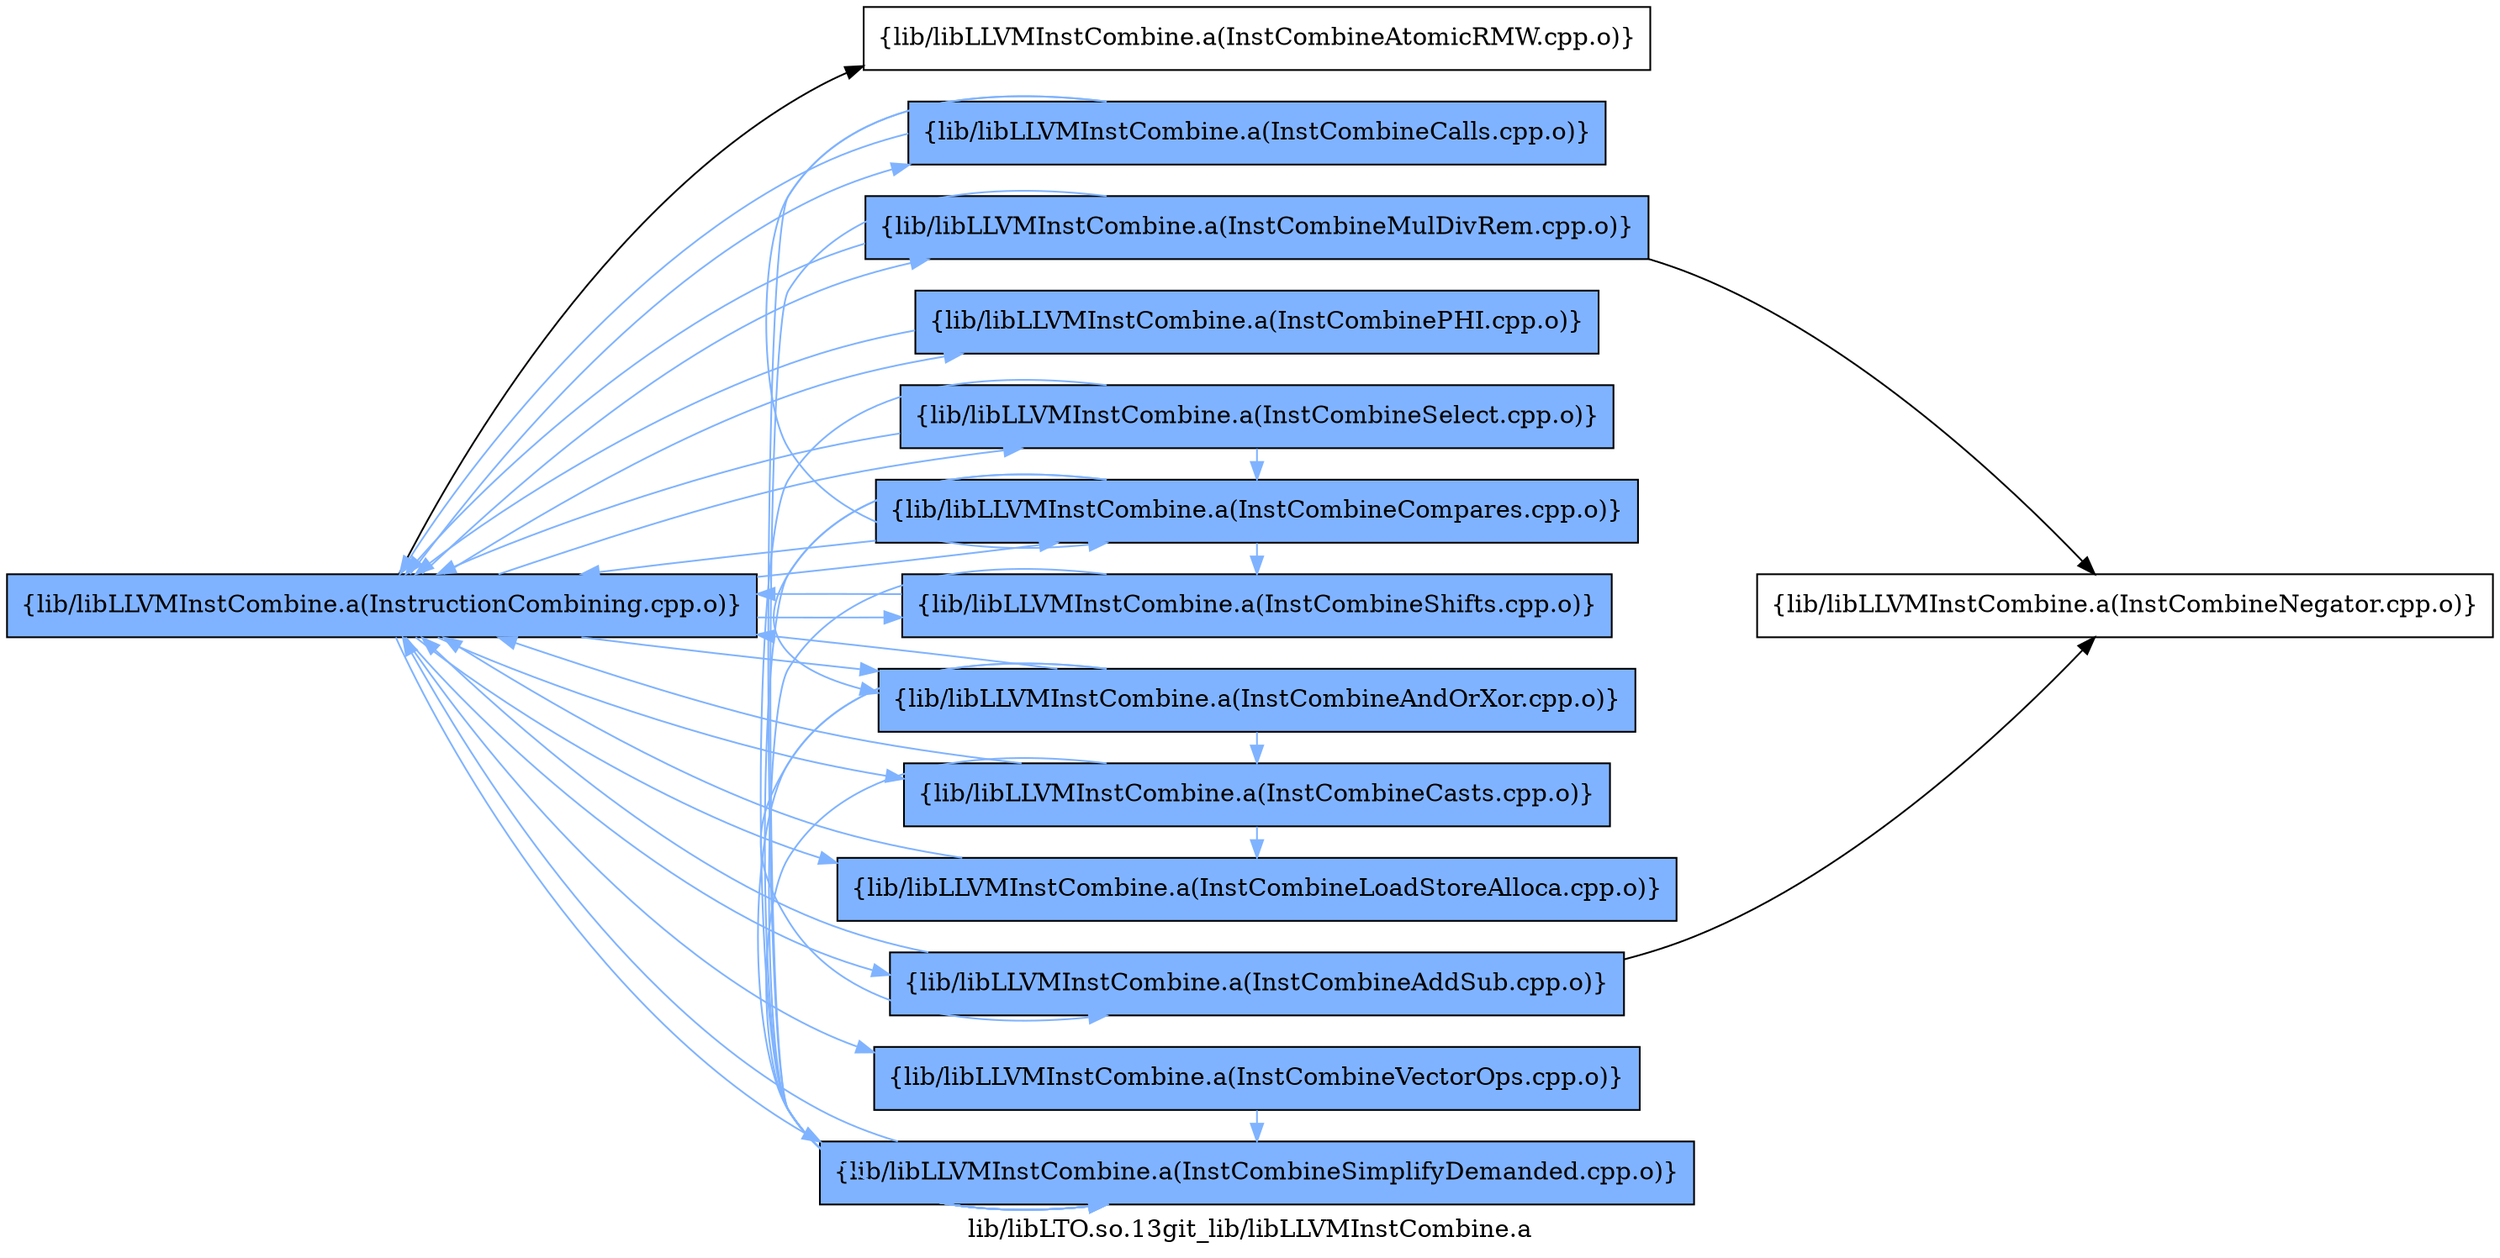 digraph "lib/libLTO.so.13git_lib/libLLVMInstCombine.a" {
	label="lib/libLTO.so.13git_lib/libLLVMInstCombine.a";
	rankdir=LR;
	{ rank=same; Node0x55f5cd2602b8;  }
	{ rank=same; Node0x55f5cd2609e8; Node0x55f5cd2603f8; Node0x55f5cd25edc8; Node0x55f5cd25f5e8; Node0x55f5cd243f28; Node0x55f5cd247498; Node0x55f5cd247b78; Node0x55f5cd2477b8; Node0x55f5cd246fe8; Node0x55f5cd2498d8; Node0x55f5cd249608; Node0x55f5cd24a378; Node0x55f5cd2482a8;  }

	Node0x55f5cd2602b8 [shape=record,shape=box,group=1,style=filled,fillcolor="0.600000 0.5 1",label="{lib/libLLVMInstCombine.a(InstructionCombining.cpp.o)}"];
	Node0x55f5cd2602b8 -> Node0x55f5cd2609e8[color="0.600000 0.5 1"];
	Node0x55f5cd2602b8 -> Node0x55f5cd2603f8;
	Node0x55f5cd2602b8 -> Node0x55f5cd25edc8[color="0.600000 0.5 1"];
	Node0x55f5cd2602b8 -> Node0x55f5cd25f5e8[color="0.600000 0.5 1"];
	Node0x55f5cd2602b8 -> Node0x55f5cd243f28[color="0.600000 0.5 1"];
	Node0x55f5cd2602b8 -> Node0x55f5cd247498[color="0.600000 0.5 1"];
	Node0x55f5cd2602b8 -> Node0x55f5cd247b78[color="0.600000 0.5 1"];
	Node0x55f5cd2602b8 -> Node0x55f5cd2477b8[color="0.600000 0.5 1"];
	Node0x55f5cd2602b8 -> Node0x55f5cd246fe8[color="0.600000 0.5 1"];
	Node0x55f5cd2602b8 -> Node0x55f5cd2498d8[color="0.600000 0.5 1"];
	Node0x55f5cd2602b8 -> Node0x55f5cd249608[color="0.600000 0.5 1"];
	Node0x55f5cd2602b8 -> Node0x55f5cd24a378[color="0.600000 0.5 1"];
	Node0x55f5cd2602b8 -> Node0x55f5cd2482a8[color="0.600000 0.5 1"];
	Node0x55f5cd2609e8 [shape=record,shape=box,group=1,style=filled,fillcolor="0.600000 0.5 1",label="{lib/libLLVMInstCombine.a(InstCombineAddSub.cpp.o)}"];
	Node0x55f5cd2609e8 -> Node0x55f5cd2602b8[color="0.600000 0.5 1"];
	Node0x55f5cd2609e8 -> Node0x55f5cd245698;
	Node0x55f5cd2603f8 [shape=record,shape=box,group=0,label="{lib/libLLVMInstCombine.a(InstCombineAtomicRMW.cpp.o)}"];
	Node0x55f5cd25edc8 [shape=record,shape=box,group=1,style=filled,fillcolor="0.600000 0.5 1",label="{lib/libLLVMInstCombine.a(InstCombineAndOrXor.cpp.o)}"];
	Node0x55f5cd25edc8 -> Node0x55f5cd2602b8[color="0.600000 0.5 1"];
	Node0x55f5cd25edc8 -> Node0x55f5cd2609e8[color="0.600000 0.5 1"];
	Node0x55f5cd25edc8 -> Node0x55f5cd243f28[color="0.600000 0.5 1"];
	Node0x55f5cd25edc8 -> Node0x55f5cd24a378[color="0.600000 0.5 1"];
	Node0x55f5cd25f5e8 [shape=record,shape=box,group=1,style=filled,fillcolor="0.600000 0.5 1",label="{lib/libLLVMInstCombine.a(InstCombineCalls.cpp.o)}"];
	Node0x55f5cd25f5e8 -> Node0x55f5cd2602b8[color="0.600000 0.5 1"];
	Node0x55f5cd25f5e8 -> Node0x55f5cd247498[color="0.600000 0.5 1"];
	Node0x55f5cd25f5e8 -> Node0x55f5cd24a378[color="0.600000 0.5 1"];
	Node0x55f5cd243f28 [shape=record,shape=box,group=1,style=filled,fillcolor="0.600000 0.5 1",label="{lib/libLLVMInstCombine.a(InstCombineCasts.cpp.o)}"];
	Node0x55f5cd243f28 -> Node0x55f5cd2602b8[color="0.600000 0.5 1"];
	Node0x55f5cd243f28 -> Node0x55f5cd247b78[color="0.600000 0.5 1"];
	Node0x55f5cd243f28 -> Node0x55f5cd24a378[color="0.600000 0.5 1"];
	Node0x55f5cd247498 [shape=record,shape=box,group=1,style=filled,fillcolor="0.600000 0.5 1",label="{lib/libLLVMInstCombine.a(InstCombineCompares.cpp.o)}"];
	Node0x55f5cd247498 -> Node0x55f5cd2602b8[color="0.600000 0.5 1"];
	Node0x55f5cd247498 -> Node0x55f5cd25edc8[color="0.600000 0.5 1"];
	Node0x55f5cd247498 -> Node0x55f5cd249608[color="0.600000 0.5 1"];
	Node0x55f5cd247498 -> Node0x55f5cd24a378[color="0.600000 0.5 1"];
	Node0x55f5cd247b78 [shape=record,shape=box,group=1,style=filled,fillcolor="0.600000 0.5 1",label="{lib/libLLVMInstCombine.a(InstCombineLoadStoreAlloca.cpp.o)}"];
	Node0x55f5cd247b78 -> Node0x55f5cd2602b8[color="0.600000 0.5 1"];
	Node0x55f5cd2477b8 [shape=record,shape=box,group=1,style=filled,fillcolor="0.600000 0.5 1",label="{lib/libLLVMInstCombine.a(InstCombineMulDivRem.cpp.o)}"];
	Node0x55f5cd2477b8 -> Node0x55f5cd2602b8[color="0.600000 0.5 1"];
	Node0x55f5cd2477b8 -> Node0x55f5cd245698;
	Node0x55f5cd2477b8 -> Node0x55f5cd24a378[color="0.600000 0.5 1"];
	Node0x55f5cd246fe8 [shape=record,shape=box,group=1,style=filled,fillcolor="0.600000 0.5 1",label="{lib/libLLVMInstCombine.a(InstCombinePHI.cpp.o)}"];
	Node0x55f5cd246fe8 -> Node0x55f5cd2602b8[color="0.600000 0.5 1"];
	Node0x55f5cd2498d8 [shape=record,shape=box,group=1,style=filled,fillcolor="0.600000 0.5 1",label="{lib/libLLVMInstCombine.a(InstCombineSelect.cpp.o)}"];
	Node0x55f5cd2498d8 -> Node0x55f5cd2602b8[color="0.600000 0.5 1"];
	Node0x55f5cd2498d8 -> Node0x55f5cd247498[color="0.600000 0.5 1"];
	Node0x55f5cd2498d8 -> Node0x55f5cd24a378[color="0.600000 0.5 1"];
	Node0x55f5cd249608 [shape=record,shape=box,group=1,style=filled,fillcolor="0.600000 0.5 1",label="{lib/libLLVMInstCombine.a(InstCombineShifts.cpp.o)}"];
	Node0x55f5cd249608 -> Node0x55f5cd2602b8[color="0.600000 0.5 1"];
	Node0x55f5cd249608 -> Node0x55f5cd24a378[color="0.600000 0.5 1"];
	Node0x55f5cd24a378 [shape=record,shape=box,group=1,style=filled,fillcolor="0.600000 0.5 1",label="{lib/libLLVMInstCombine.a(InstCombineSimplifyDemanded.cpp.o)}"];
	Node0x55f5cd24a378 -> Node0x55f5cd2602b8[color="0.600000 0.5 1"];
	Node0x55f5cd2482a8 [shape=record,shape=box,group=1,style=filled,fillcolor="0.600000 0.5 1",label="{lib/libLLVMInstCombine.a(InstCombineVectorOps.cpp.o)}"];
	Node0x55f5cd2482a8 -> Node0x55f5cd24a378[color="0.600000 0.5 1"];
	Node0x55f5cd245698 [shape=record,shape=box,group=0,label="{lib/libLLVMInstCombine.a(InstCombineNegator.cpp.o)}"];
}
